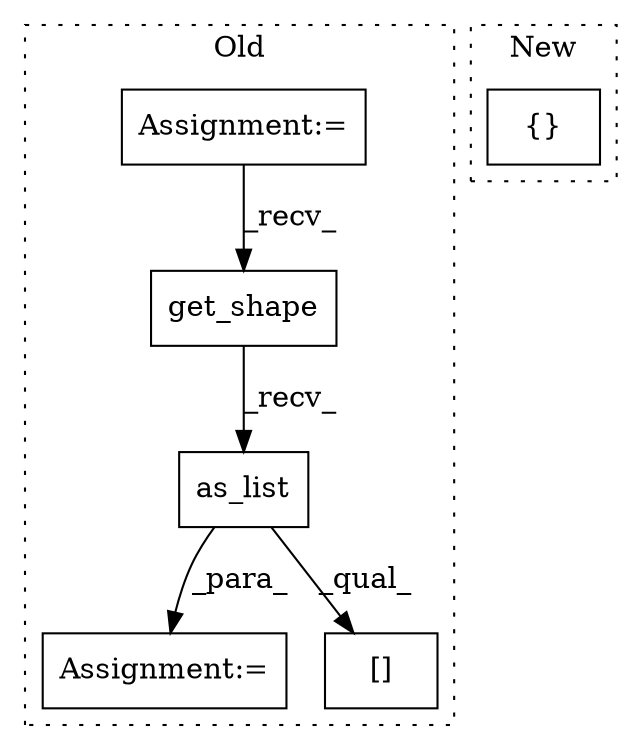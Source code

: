 digraph G {
subgraph cluster0 {
1 [label="as_list" a="32" s="2356" l="9" shape="box"];
3 [label="Assignment:=" a="7" s="2713" l="1" shape="box"];
4 [label="get_shape" a="32" s="2344" l="11" shape="box"];
5 [label="Assignment:=" a="7" s="2269" l="1" shape="box"];
6 [label="[]" a="2" s="2337,2384" l="29,1" shape="box"];
label = "Old";
style="dotted";
}
subgraph cluster1 {
2 [label="{}" a="4" s="1887,1901" l="1,1" shape="box"];
label = "New";
style="dotted";
}
1 -> 3 [label="_para_"];
1 -> 6 [label="_qual_"];
4 -> 1 [label="_recv_"];
5 -> 4 [label="_recv_"];
}